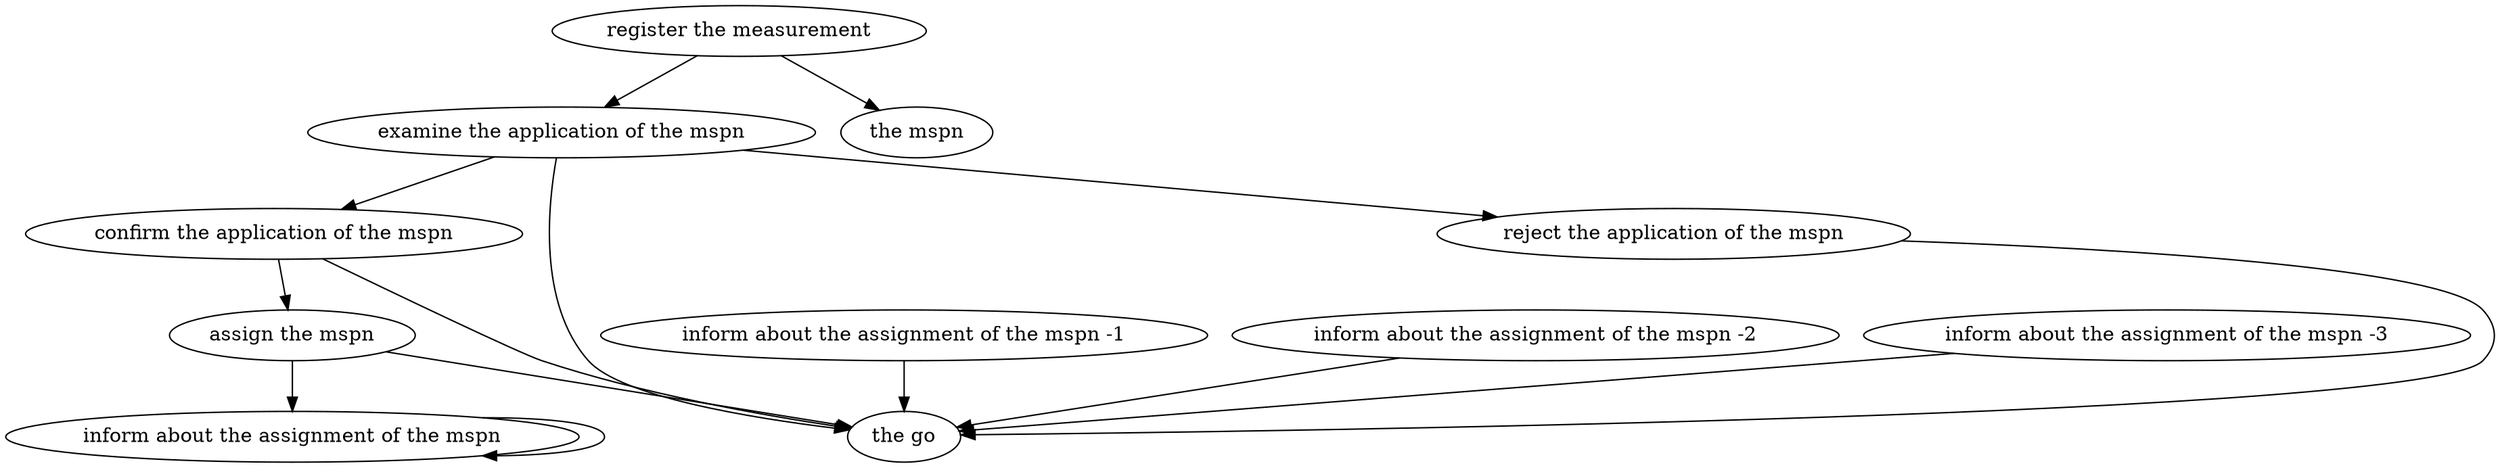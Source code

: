 digraph "doc-10.7" {
	graph [name="doc-10.7"];
	"register the measurement"	[attrs="{'type': 'Activity', 'label': 'register the measurement'}"];
	"examine the application of the mspn"	[attrs="{'type': 'Activity', 'label': 'examine the application of the mspn'}"];
	"register the measurement" -> "examine the application of the mspn"	[attrs="{'type': 'flow', 'label': 'flow'}"];
	"the mspn"	[attrs="{'type': 'Actor', 'label': 'the mspn'}"];
	"register the measurement" -> "the mspn"	[attrs="{'type': 'actor performer', 'label': 'actor performer'}"];
	"reject the application of the mspn"	[attrs="{'type': 'Activity', 'label': 'reject the application of the mspn'}"];
	"examine the application of the mspn" -> "reject the application of the mspn"	[attrs="{'type': 'flow', 'label': 'flow'}"];
	"confirm the application of the mspn"	[attrs="{'type': 'Activity', 'label': 'confirm the application of the mspn'}"];
	"examine the application of the mspn" -> "confirm the application of the mspn"	[attrs="{'type': 'flow', 'label': 'flow'}"];
	"the go"	[attrs="{'type': 'Actor', 'label': 'the go'}"];
	"examine the application of the mspn" -> "the go"	[attrs="{'type': 'actor performer', 'label': 'actor performer'}"];
	"reject the application of the mspn" -> "the go"	[attrs="{'type': 'actor performer', 'label': 'actor performer'}"];
	"assign the mspn"	[attrs="{'type': 'Activity', 'label': 'assign the mspn'}"];
	"confirm the application of the mspn" -> "assign the mspn"	[attrs="{'type': 'flow', 'label': 'flow'}"];
	"confirm the application of the mspn" -> "the go"	[attrs="{'type': 'actor performer', 'label': 'actor performer'}"];
	"inform about the assignment of the mspn"	[attrs="{'type': 'Activity', 'label': 'inform about the assignment of the mspn'}"];
	"assign the mspn" -> "inform about the assignment of the mspn"	[attrs="{'type': 'flow', 'label': 'flow'}"];
	"assign the mspn" -> "the go"	[attrs="{'type': 'actor performer', 'label': 'actor performer'}"];
	"inform about the assignment of the mspn" -> "inform about the assignment of the mspn"	[attrs="{'type': 'flow', 'label': 'flow'}"];
	"inform about the assignment of the mspn -1"	[attrs="{'type': 'Activity', 'label': 'inform about the assignment of the mspn -1'}"];
	"inform about the assignment of the mspn -1" -> "the go"	[attrs="{'type': 'actor performer', 'label': 'actor performer'}"];
	"inform about the assignment of the mspn -2"	[attrs="{'type': 'Activity', 'label': 'inform about the assignment of the mspn -2'}"];
	"inform about the assignment of the mspn -2" -> "the go"	[attrs="{'type': 'actor performer', 'label': 'actor performer'}"];
	"inform about the assignment of the mspn -3"	[attrs="{'type': 'Activity', 'label': 'inform about the assignment of the mspn -3'}"];
	"inform about the assignment of the mspn -3" -> "the go"	[attrs="{'type': 'actor performer', 'label': 'actor performer'}"];
}
